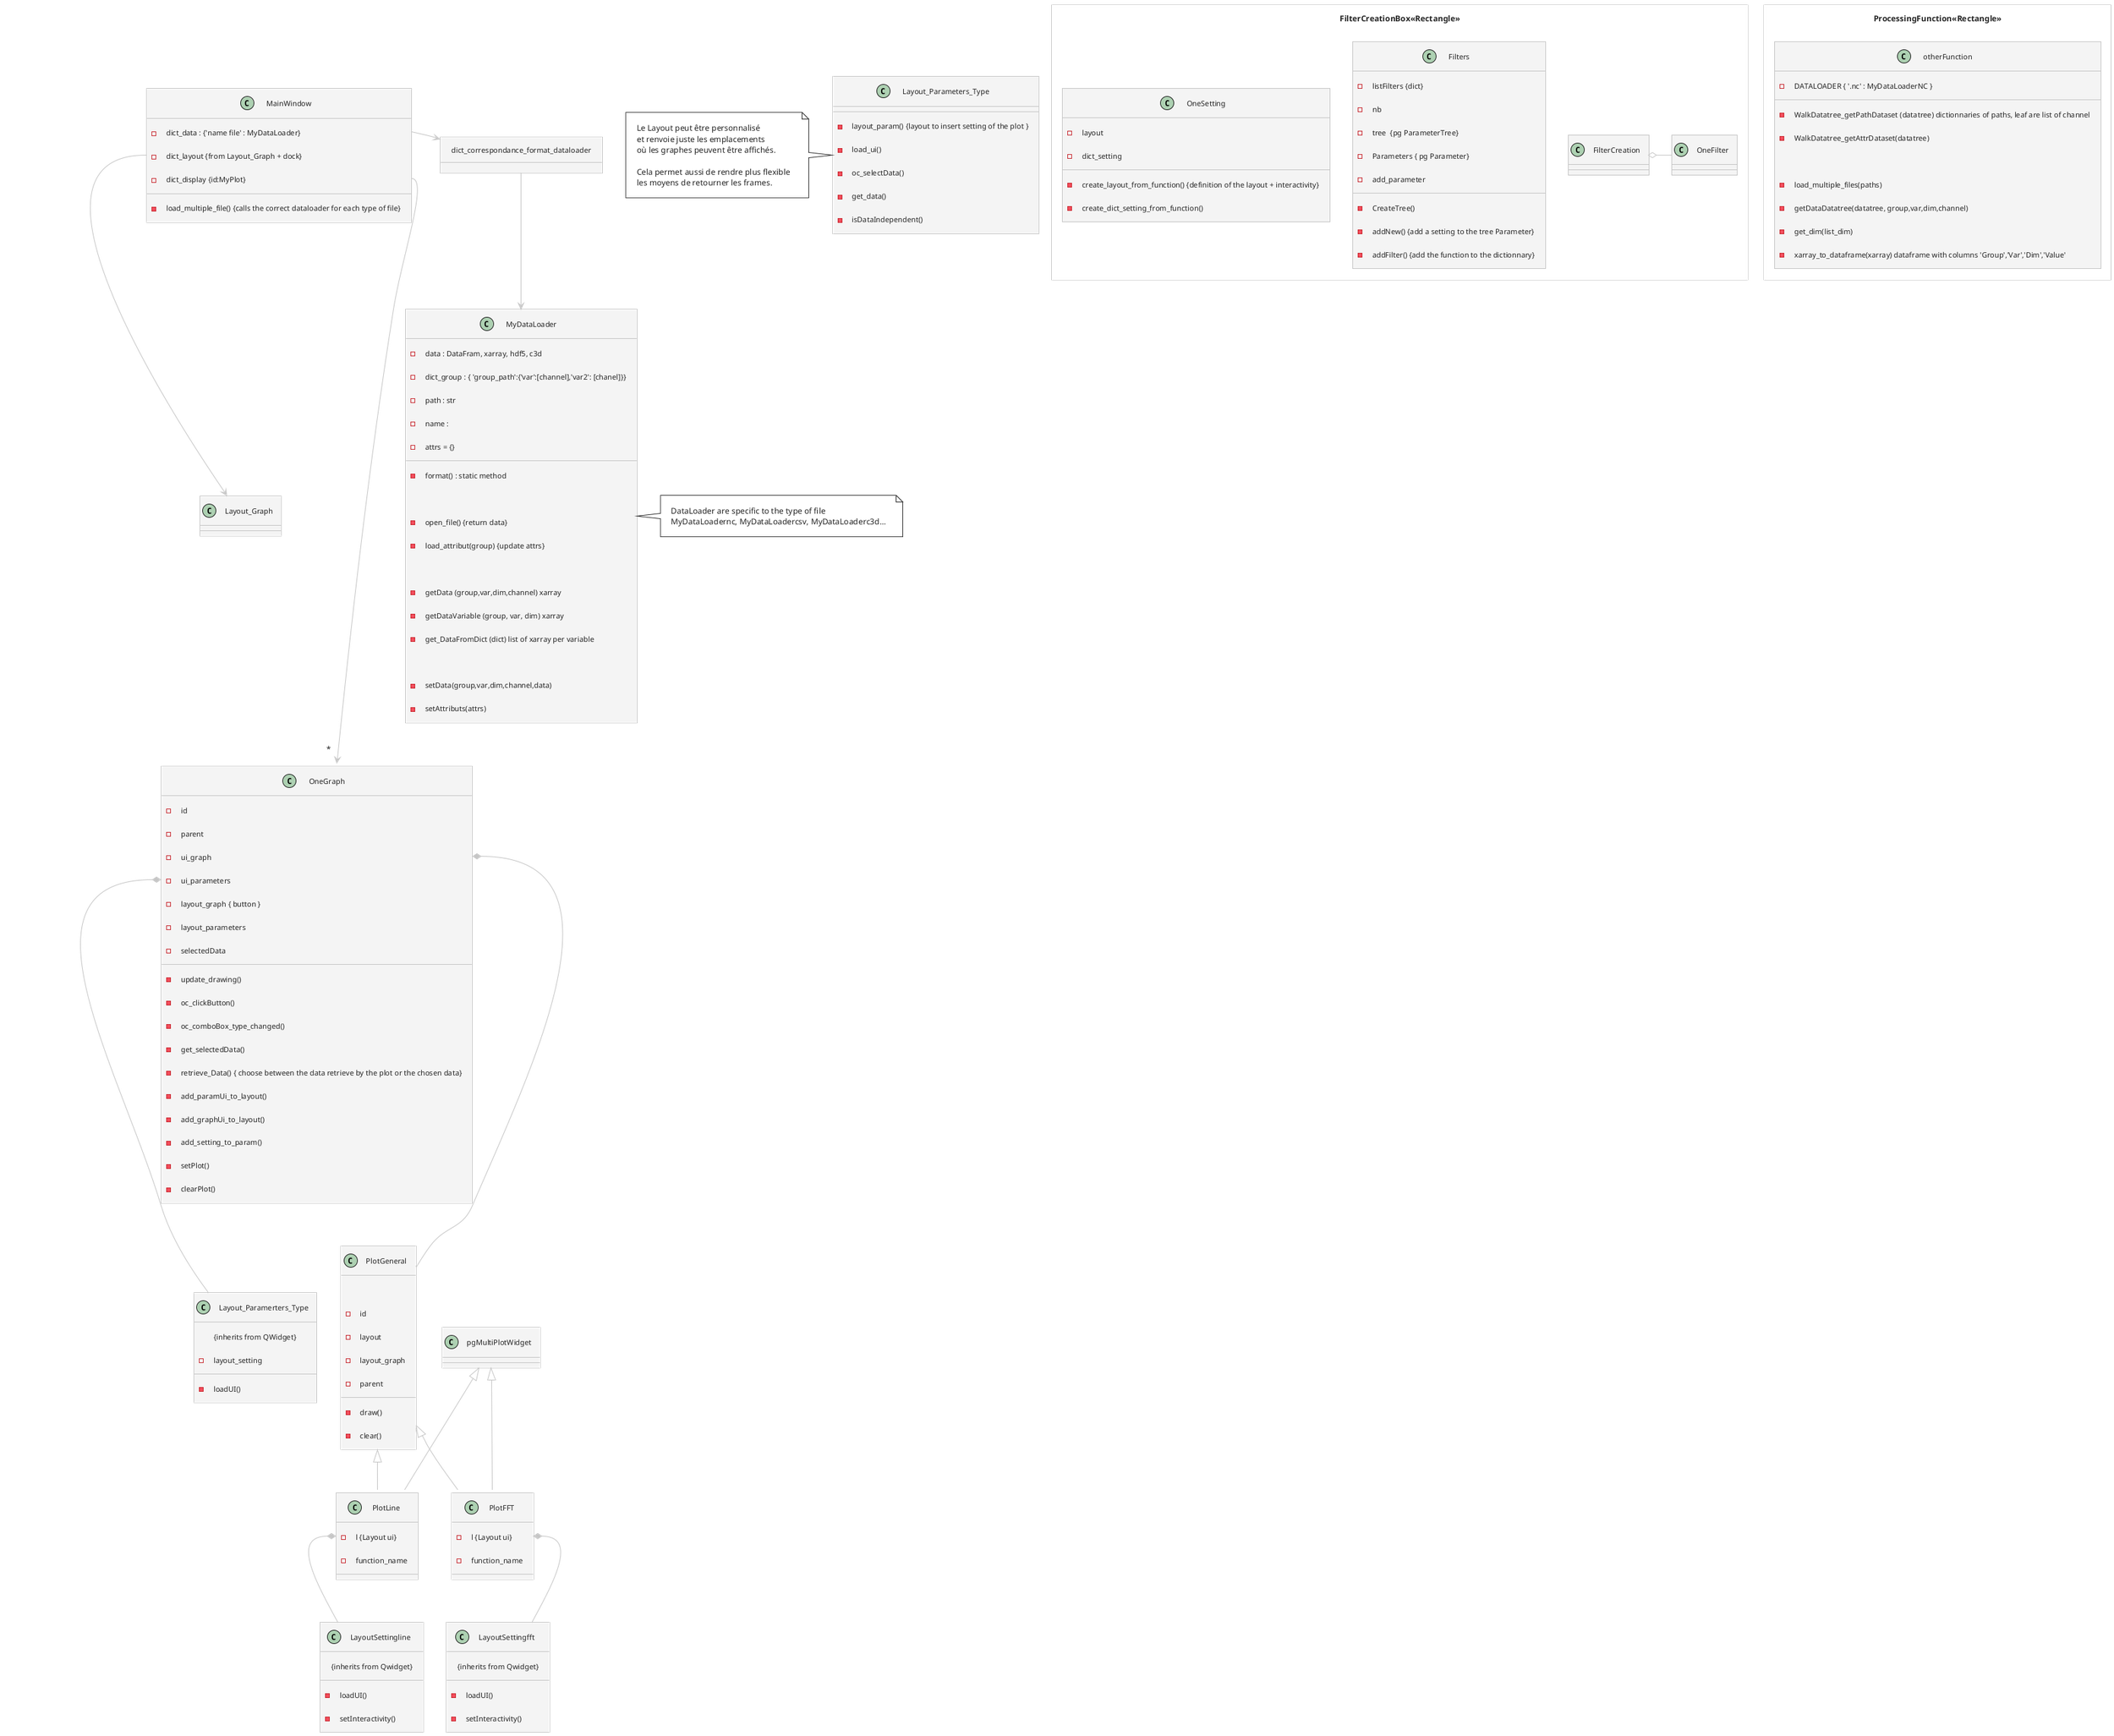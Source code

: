 @startuml
!theme carbon-gray
'class Parameters_win'

/'
Pour l'instant la fenêtre principale a une liste de graph 
propre à chaque layout affiché
sur lesquels les données sont affichées et changées en fonction du type
En supposant donc que tout s'affiche sur un Multiplotwidget

Changement de paradigme
La fenetre principale a une liste des types d'affichages souhaitées
chaques affichage à une fenêtre qui lui est propre

avant 
dict_display {id: graph } 
MainWindow --> graph
class graph{
    multiplot
    plot
}

desormais
dict_display {id: <s> graph </s> type } 

'/

class MainWindow{
    - dict_data : {'name file' : MyDataLoader}
    - dict_layout {from Layout_Graph + dock}
    - dict_display {id:MyPlot}
    - load_multiple_file() {calls the correct dataloader for each type of file}
}

object dict_correspondance_format_dataloader

class MyDataLoader{
    - data : DataFram, xarray, hdf5, c3d
    - dict_group : { 'group_path':{'var':[channel],'var2': [chanel]}}
    - path : str
    - name :
    - attrs = {}

    - format() : static method

    - open_file() {return data}
    - load_attribut(group) {update attrs}

    - getData (group,var,dim,channel) xarray
    - getDataVariable (group, var, dim) xarray
    - get_DataFromDict (dict) list of xarray per variable

    - setData(group,var,dim,channel,data)
    - setAttributs(attrs)
}
note right
DataLoader are specific to the type of file
MyDataLoadernc, MyDataLoadercsv, MyDataLoaderc3d...
end note

class Layout_Parameters_Type{
    - layout_param() {layout to insert setting of the plot }
    - load_ui()
    - oc_selectData()
    - get_data()
    - isDataIndependent()

}
note left
Le Layout peut être personnalisé
et renvoie juste les emplacements 
où les graphes peuvent être affichés.

Cela permet aussi de rendre plus flexible 
les moyens de retourner les frames.
end note





MainWindow::dict_layout --> Layout_Graph
MainWindow::data  -> dict_correspondance_format_dataloader
dict_correspondance_format_dataloader --> MyDataLoader
MainWindow::dict_display  --->"*" OneGraph


class OneGraph{
    -id
    -parent
    -ui_graph
    -ui_parameters
    -layout_graph { button }
    -layout_parameters
    - update_drawing()
    - selectedData
    - oc_clickButton()
    - oc_comboBox_type_changed()
    - get_selectedData()
    - retrieve_Data() { choose between the data retrieve by the plot or the chosen data}
    -add_paramUi_to_layout()
    -add_graphUi_to_layout()
    -add_setting_to_param()
    -setPlot()
    - clearPlot()
}

class Layout_Paramerters_Type{
    {inherits from QWidget}
    -layout_setting
    -loadUI()
}


class LayoutSettingfft{
    {inherits from Qwidget}
    -loadUI()
    -setInteractivity()
}

class LayoutSettingline{
    {inherits from Qwidget}
    -loadUI()
    -setInteractivity()
}

class PlotGeneral{
    {abstract}
    -id 
    -layout
    -layout_graph
    -parent

    -draw()
    -clear()

}

class PlotLine{

    -l {Layout ui}
    -function_name

}

class PlotFFT{

    -l {Layout ui}
    -function_name

}

OneGraph::ui_graph *-- PlotGeneral
OneGraph::ui_parameters *-- Layout_Paramerters_Type


pgMultiPlotWidget <|--PlotLine
pgMultiPlotWidget <|--PlotFFT
PlotGeneral <|--PlotFFT
PlotGeneral <|--PlotLine

PlotLine::l *-- LayoutSettingline
PlotFFT::l *-- LayoutSettingfft

rectangle FilterCreationBox<<Rectangle>>{

Class Filters{

    - listFilters {dict}
    - nb
    - tree  {pg ParameterTree}
    - Parameters { pg Parameter}
    - add_parameter

    - CreateTree()
    - addNew() {add a setting to the tree Parameter}
    - addFilter() {add the function to the dictionnary}
    
}

class OneSetting{

    - layout
    - dict_setting
    - create_layout_from_function() {definition of the layout + interactivity}
    - create_dict_setting_from_function()

}

FilterCreation o- OneFilter
}


rectangle ProcessingFunction<<Rectangle>>{
    class otherFunction{
        - DATALOADER { '.nc' : MyDataLoaderNC }
        - WalkDatatree_getPathDataset (datatree) dictionnaries of paths, leaf are list of channel
        - WalkDatatree_getAttrDataset(datatree)

        - load_multiple_files(paths)
        - getDataDatatree(datatree, group,var,dim,channel)
        - get_dim(list_dim)
        - xarray_to_dataframe(xarray) dataframe with columns 'Group','Var','Dim','Value'

    }

}
@enduml
